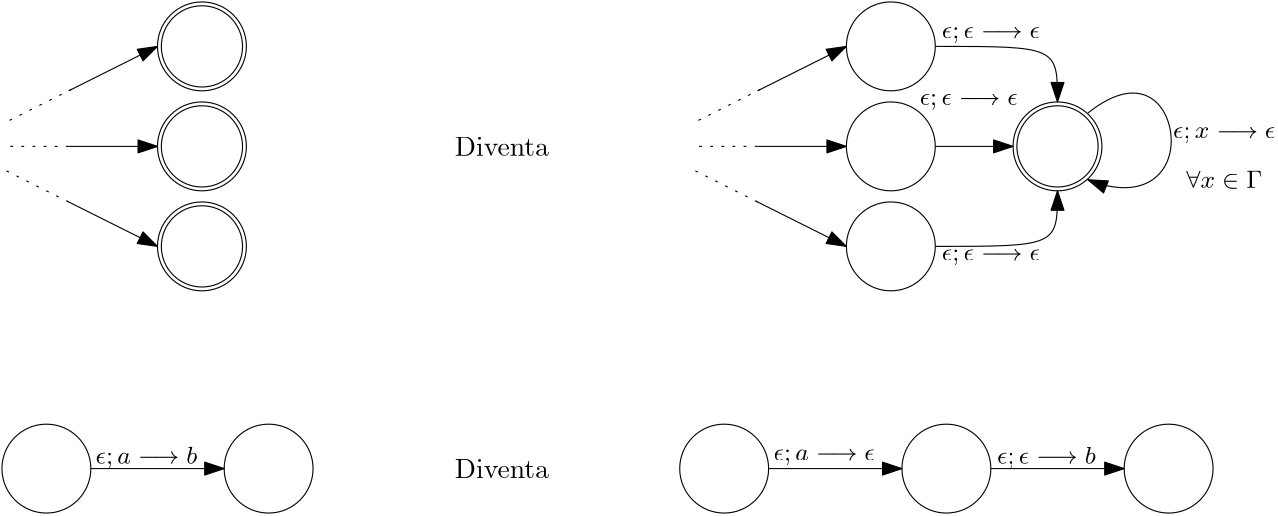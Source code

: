 <?xml version="1.0"?>
<!DOCTYPE ipe SYSTEM "ipe.dtd">
<ipe version="70218" creator="Ipe 7.2.28">
<info created="D:20241017125314" modified="D:20241017130851"/>
<ipestyle name="basic">
<symbol name="arrow/arc(spx)">
<path stroke="sym-stroke" fill="sym-stroke" pen="sym-pen">
0 0 m
-1 0.333 l
-1 -0.333 l
h
</path>
</symbol>
<symbol name="arrow/farc(spx)">
<path stroke="sym-stroke" fill="white" pen="sym-pen">
0 0 m
-1 0.333 l
-1 -0.333 l
h
</path>
</symbol>
<symbol name="arrow/ptarc(spx)">
<path stroke="sym-stroke" fill="sym-stroke" pen="sym-pen">
0 0 m
-1 0.333 l
-0.8 0 l
-1 -0.333 l
h
</path>
</symbol>
<symbol name="arrow/fptarc(spx)">
<path stroke="sym-stroke" fill="white" pen="sym-pen">
0 0 m
-1 0.333 l
-0.8 0 l
-1 -0.333 l
h
</path>
</symbol>
<symbol name="mark/circle(sx)" transformations="translations">
<path fill="sym-stroke">
0.6 0 0 0.6 0 0 e
0.4 0 0 0.4 0 0 e
</path>
</symbol>
<symbol name="mark/disk(sx)" transformations="translations">
<path fill="sym-stroke">
0.6 0 0 0.6 0 0 e
</path>
</symbol>
<symbol name="mark/fdisk(sfx)" transformations="translations">
<group>
<path fill="sym-fill">
0.5 0 0 0.5 0 0 e
</path>
<path fill="sym-stroke" fillrule="eofill">
0.6 0 0 0.6 0 0 e
0.4 0 0 0.4 0 0 e
</path>
</group>
</symbol>
<symbol name="mark/box(sx)" transformations="translations">
<path fill="sym-stroke" fillrule="eofill">
-0.6 -0.6 m
0.6 -0.6 l
0.6 0.6 l
-0.6 0.6 l
h
-0.4 -0.4 m
0.4 -0.4 l
0.4 0.4 l
-0.4 0.4 l
h
</path>
</symbol>
<symbol name="mark/square(sx)" transformations="translations">
<path fill="sym-stroke">
-0.6 -0.6 m
0.6 -0.6 l
0.6 0.6 l
-0.6 0.6 l
h
</path>
</symbol>
<symbol name="mark/fsquare(sfx)" transformations="translations">
<group>
<path fill="sym-fill">
-0.5 -0.5 m
0.5 -0.5 l
0.5 0.5 l
-0.5 0.5 l
h
</path>
<path fill="sym-stroke" fillrule="eofill">
-0.6 -0.6 m
0.6 -0.6 l
0.6 0.6 l
-0.6 0.6 l
h
-0.4 -0.4 m
0.4 -0.4 l
0.4 0.4 l
-0.4 0.4 l
h
</path>
</group>
</symbol>
<symbol name="mark/cross(sx)" transformations="translations">
<group>
<path fill="sym-stroke">
-0.43 -0.57 m
0.57 0.43 l
0.43 0.57 l
-0.57 -0.43 l
h
</path>
<path fill="sym-stroke">
-0.43 0.57 m
0.57 -0.43 l
0.43 -0.57 l
-0.57 0.43 l
h
</path>
</group>
</symbol>
<symbol name="arrow/fnormal(spx)">
<path stroke="sym-stroke" fill="white" pen="sym-pen">
0 0 m
-1 0.333 l
-1 -0.333 l
h
</path>
</symbol>
<symbol name="arrow/pointed(spx)">
<path stroke="sym-stroke" fill="sym-stroke" pen="sym-pen">
0 0 m
-1 0.333 l
-0.8 0 l
-1 -0.333 l
h
</path>
</symbol>
<symbol name="arrow/fpointed(spx)">
<path stroke="sym-stroke" fill="white" pen="sym-pen">
0 0 m
-1 0.333 l
-0.8 0 l
-1 -0.333 l
h
</path>
</symbol>
<symbol name="arrow/linear(spx)">
<path stroke="sym-stroke" pen="sym-pen">
-1 0.333 m
0 0 l
-1 -0.333 l
</path>
</symbol>
<symbol name="arrow/fdouble(spx)">
<path stroke="sym-stroke" fill="white" pen="sym-pen">
0 0 m
-1 0.333 l
-1 -0.333 l
h
-1 0 m
-2 0.333 l
-2 -0.333 l
h
</path>
</symbol>
<symbol name="arrow/double(spx)">
<path stroke="sym-stroke" fill="sym-stroke" pen="sym-pen">
0 0 m
-1 0.333 l
-1 -0.333 l
h
-1 0 m
-2 0.333 l
-2 -0.333 l
h
</path>
</symbol>
<symbol name="arrow/mid-normal(spx)">
<path stroke="sym-stroke" fill="sym-stroke" pen="sym-pen">
0.5 0 m
-0.5 0.333 l
-0.5 -0.333 l
h
</path>
</symbol>
<symbol name="arrow/mid-fnormal(spx)">
<path stroke="sym-stroke" fill="white" pen="sym-pen">
0.5 0 m
-0.5 0.333 l
-0.5 -0.333 l
h
</path>
</symbol>
<symbol name="arrow/mid-pointed(spx)">
<path stroke="sym-stroke" fill="sym-stroke" pen="sym-pen">
0.5 0 m
-0.5 0.333 l
-0.3 0 l
-0.5 -0.333 l
h
</path>
</symbol>
<symbol name="arrow/mid-fpointed(spx)">
<path stroke="sym-stroke" fill="white" pen="sym-pen">
0.5 0 m
-0.5 0.333 l
-0.3 0 l
-0.5 -0.333 l
h
</path>
</symbol>
<symbol name="arrow/mid-double(spx)">
<path stroke="sym-stroke" fill="sym-stroke" pen="sym-pen">
1 0 m
0 0.333 l
0 -0.333 l
h
0 0 m
-1 0.333 l
-1 -0.333 l
h
</path>
</symbol>
<symbol name="arrow/mid-fdouble(spx)">
<path stroke="sym-stroke" fill="white" pen="sym-pen">
1 0 m
0 0.333 l
0 -0.333 l
h
0 0 m
-1 0.333 l
-1 -0.333 l
h
</path>
</symbol>
<anglesize name="22.5 deg" value="22.5"/>
<anglesize name="30 deg" value="30"/>
<anglesize name="45 deg" value="45"/>
<anglesize name="60 deg" value="60"/>
<anglesize name="90 deg" value="90"/>
<arrowsize name="large" value="10"/>
<arrowsize name="small" value="5"/>
<arrowsize name="tiny" value="3"/>
<color name="blue" value="0 0 1"/>
<color name="brown" value="0.647 0.165 0.165"/>
<color name="darkblue" value="0 0 0.545"/>
<color name="darkcyan" value="0 0.545 0.545"/>
<color name="darkgray" value="0.663"/>
<color name="darkgreen" value="0 0.392 0"/>
<color name="darkmagenta" value="0.545 0 0.545"/>
<color name="darkorange" value="1 0.549 0"/>
<color name="darkred" value="0.545 0 0"/>
<color name="gold" value="1 0.843 0"/>
<color name="gray" value="0.745"/>
<color name="green" value="0 1 0"/>
<color name="lightblue" value="0.678 0.847 0.902"/>
<color name="lightcyan" value="0.878 1 1"/>
<color name="lightgray" value="0.827"/>
<color name="lightgreen" value="0.565 0.933 0.565"/>
<color name="lightyellow" value="1 1 0.878"/>
<color name="navy" value="0 0 0.502"/>
<color name="orange" value="1 0.647 0"/>
<color name="pink" value="1 0.753 0.796"/>
<color name="purple" value="0.627 0.125 0.941"/>
<color name="red" value="1 0 0"/>
<color name="seagreen" value="0.18 0.545 0.341"/>
<color name="turquoise" value="0.251 0.878 0.816"/>
<color name="violet" value="0.933 0.51 0.933"/>
<color name="yellow" value="1 1 0"/>
<dashstyle name="dash dot dotted" value="[4 2 1 2 1 2] 0"/>
<dashstyle name="dash dotted" value="[4 2 1 2] 0"/>
<dashstyle name="dashed" value="[4] 0"/>
<dashstyle name="dotted" value="[1 3] 0"/>
<gridsize name="10 pts (~3.5 mm)" value="10"/>
<gridsize name="14 pts (~5 mm)" value="14"/>
<gridsize name="16 pts (~6 mm)" value="16"/>
<gridsize name="20 pts (~7 mm)" value="20"/>
<gridsize name="28 pts (~10 mm)" value="28"/>
<gridsize name="32 pts (~12 mm)" value="32"/>
<gridsize name="4 pts" value="4"/>
<gridsize name="56 pts (~20 mm)" value="56"/>
<gridsize name="8 pts (~3 mm)" value="8"/>
<opacity name="10%" value="0.1"/>
<opacity name="30%" value="0.3"/>
<opacity name="50%" value="0.5"/>
<opacity name="75%" value="0.75"/>
<pen name="fat" value="1.2"/>
<pen name="heavier" value="0.8"/>
<pen name="ultrafat" value="2"/>
<symbolsize name="large" value="5"/>
<symbolsize name="small" value="2"/>
<symbolsize name="tiny" value="1.1"/>
<textsize name="Huge" value="\Huge"/>
<textsize name="LARGE" value="\LARGE"/>
<textsize name="Large" value="\Large"/>
<textsize name="footnote" value="\footnotesize"/>
<textsize name="huge" value="\huge"/>
<textsize name="large" value="\large"/>
<textsize name="script" value="\scriptsize"/>
<textsize name="small" value="\small"/>
<textsize name="tiny" value="\tiny"/>
<textstyle name="center" begin="\begin{center}" end="\end{center}"/>
<textstyle name="item" begin="\begin{itemize}\item{}" end="\end{itemize}"/>
<textstyle name="itemize" begin="\begin{itemize}" end="\end{itemize}"/>
<tiling name="falling" angle="-60" step="4" width="1"/>
<tiling name="rising" angle="30" step="4" width="1"/>
</ipestyle>
<page>
<layer name="alpha"/>
<view layers="alpha" active="alpha"/>
<path layer="alpha" stroke="0">
16 0 0 16 120 760 e
</path>
<path stroke="0">
14.6181 0 0 14.6181 120 760 e
</path>
<path matrix="1 0 0 1 0 -36" stroke="0">
16 0 0 16 120 760 e
</path>
<path matrix="1 0 0 1 0 -36" stroke="0">
14.6181 0 0 14.6181 120 760 e
</path>
<path matrix="1 0 0 1 0 -72" stroke="0">
14.6181 0 0 14.6181 120 760 e
</path>
<path stroke="0" arrow="normal/normal">
72 724 m
104 724 l
</path>
<path stroke="0" arrow="normal/normal">
72 744 m
104 760 l
</path>
<path matrix="1.19293 0 0 1.19293 -13.8908 -139.68" stroke="0" dash="dotted">
72 724 m
52 724 l
</path>
<text matrix="1 0 0 1 56 0" transformations="translations" pos="172 724" stroke="0" type="label" width="33.901" height="6.808" depth="0" halign="center" valign="center">Diventa</text>
<path matrix="1 0 0 1 248 0" stroke="0">
16 0 0 16 120 760 e
</path>
<path matrix="1 0 0 1 248 -36" stroke="0">
16 0 0 16 120 760 e
</path>
<path matrix="1 0 0 1 248 -72" stroke="0">
16 0 0 16 120 760 e
</path>
<path matrix="1 0 0 1 308 -36" stroke="0">
16 0 0 16 120 760 e
</path>
<path matrix="1 0 0 1 308 -36" stroke="0">
14.6181 0 0 14.6181 120 760 e
</path>
<path matrix="1 0 0 1 76 0" stroke="0" arrow="normal/normal">
308 760 m
352 760
352 760
352 740 c
</path>
<path matrix="1 0 0 1 76 0" stroke="0" arrow="normal/normal">
308 688 m
352 688
352 688
352 708 c
</path>
<path matrix="1 0 0 1 76 0" stroke="0" arrow="normal/normal">
308 724 m
336 724 l
</path>
<text matrix="1 0 0 1 232 40" transformations="translations" pos="172 724" stroke="0" type="label" width="35.263" height="3.864" depth="1.74" halign="center" valign="center" size="small" style="math">\epsilon;\epsilon\longrightarrow\epsilon</text>
<text matrix="1 0 0 1 224 16" transformations="translations" pos="172 724" stroke="0" type="label" width="35.263" height="3.864" depth="1.74" halign="center" valign="center" size="small" style="math">\epsilon;\epsilon\longrightarrow\epsilon</text>
<text matrix="1 0 0 1 232 -40" transformations="translations" pos="172 724" stroke="0" type="label" width="35.263" height="3.864" depth="1.74" halign="center" valign="center" size="small" style="math">\epsilon;\epsilon\longrightarrow\epsilon</text>
<path matrix="1 0 0 1 74.9351 0" stroke="0" arrow="normal/normal">
364 736 m
384 752
404 724
384 704
364 712 c
</path>
<text matrix="1 0 0 1 316 4" transformations="translations" pos="172 724" stroke="0" type="label" width="36.753" height="3.864" depth="1.74" halign="center" valign="center" size="small" style="math">\epsilon;x\longrightarrow\epsilon</text>
<text matrix="1 0 0 1 316 -12" transformations="translations" pos="172 724" stroke="0" type="label" width="27.365" height="6.234" depth="0.45" halign="center" valign="center" size="small" style="math">\forall x\in\Gamma</text>
<path stroke="0" arrow="normal/normal">
80 608 m
128 608 l
</path>
<path stroke="0" arrow="normal/normal">
324 608 m
372 608 l
</path>
<path stroke="0" arrow="normal/normal">
404 608 m
452 608 l
</path>
<path matrix="1 0 0 1 24 -152" stroke="0">
16 0 0 16 120 760 e
</path>
<path matrix="1 0 0 1 -56 -152" stroke="0">
16 0 0 16 120 760 e
</path>
<path matrix="1 0 0 1 268 -152" stroke="0">
16 0 0 16 120 760 e
</path>
<path matrix="1 0 0 1 188 -152" stroke="0">
16 0 0 16 120 760 e
</path>
<path matrix="1 0 0 1 348 -152" stroke="0">
16 0 0 16 120 760 e
</path>
<text matrix="1 0 0 1 -72 -112" transformations="translations" pos="172 724" stroke="0" type="label" width="36.627" height="6.23" depth="1.74" halign="center" valign="center" size="small" style="math">\epsilon;a\longrightarrow b</text>
<text matrix="1 0 0 1 172 -112" transformations="translations" pos="172 724" stroke="0" type="label" width="36.411" height="3.864" depth="1.74" halign="center" valign="center" size="small" style="math">\epsilon;a\longrightarrow \epsilon</text>
<text matrix="1 0 0 1 252 -112" transformations="translations" pos="172 724" stroke="0" type="label" width="35.478" height="6.23" depth="1.74" halign="center" valign="center" size="small" style="math">\epsilon;\epsilon\longrightarrow b</text>
<text matrix="1 0 0 1 56 -116" transformations="translations" pos="172 724" stroke="0" type="label" width="33.901" height="6.808" depth="0" halign="center" valign="center">Diventa</text>
<path matrix="0.348065 0 0 0.348065 36.8976 480.019" stroke="0" dash="dotted">
104 760 m
32 724 l
</path>
<path matrix="1 0 0 1 0 -72" stroke="0">
16 0 0 16 120 760 e
</path>
<path matrix="0.581741 0 0 0.581741 43.4989 287.762" stroke="0" arrow="normal/normal">
48 716 m
104 688 l
</path>
<path stroke="0" dash="dotted">
72 704 m
48 716 l
</path>
<path matrix="1 0 0 1 248 0" stroke="0" arrow="normal/normal">
72 724 m
104 724 l
</path>
<path matrix="1 0 0 1 248 0" stroke="0" arrow="normal/normal">
72 744 m
104 760 l
</path>
<path matrix="1.19293 0 0 1.19293 234.109 -139.68" stroke="0" dash="dotted">
72 724 m
52 724 l
</path>
<path matrix="0.348065 0 0 0.348065 284.898 480.019" stroke="0" dash="dotted">
104 760 m
32 724 l
</path>
<path matrix="0.581741 0 0 0.581741 291.499 287.762" stroke="0" arrow="normal/normal">
48 716 m
104 688 l
</path>
<path matrix="1 0 0 1 248 0" stroke="0" dash="dotted">
72 704 m
48 716 l
</path>
</page>
</ipe>

